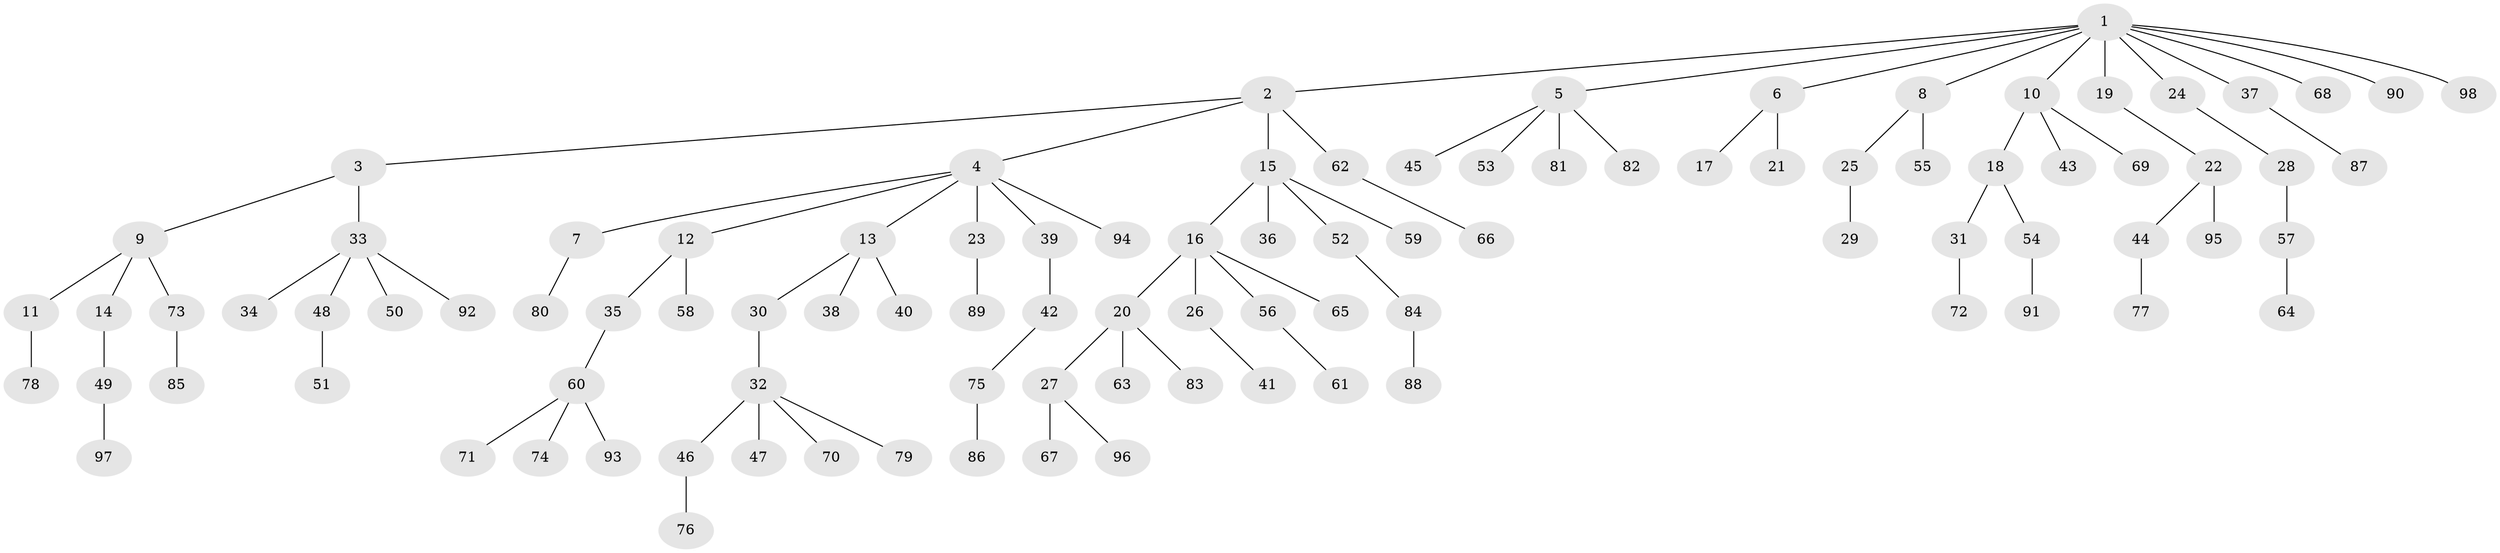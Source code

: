 // Generated by graph-tools (version 1.1) at 2025/26/03/09/25 03:26:25]
// undirected, 98 vertices, 97 edges
graph export_dot {
graph [start="1"]
  node [color=gray90,style=filled];
  1;
  2;
  3;
  4;
  5;
  6;
  7;
  8;
  9;
  10;
  11;
  12;
  13;
  14;
  15;
  16;
  17;
  18;
  19;
  20;
  21;
  22;
  23;
  24;
  25;
  26;
  27;
  28;
  29;
  30;
  31;
  32;
  33;
  34;
  35;
  36;
  37;
  38;
  39;
  40;
  41;
  42;
  43;
  44;
  45;
  46;
  47;
  48;
  49;
  50;
  51;
  52;
  53;
  54;
  55;
  56;
  57;
  58;
  59;
  60;
  61;
  62;
  63;
  64;
  65;
  66;
  67;
  68;
  69;
  70;
  71;
  72;
  73;
  74;
  75;
  76;
  77;
  78;
  79;
  80;
  81;
  82;
  83;
  84;
  85;
  86;
  87;
  88;
  89;
  90;
  91;
  92;
  93;
  94;
  95;
  96;
  97;
  98;
  1 -- 2;
  1 -- 5;
  1 -- 6;
  1 -- 8;
  1 -- 10;
  1 -- 19;
  1 -- 24;
  1 -- 37;
  1 -- 68;
  1 -- 90;
  1 -- 98;
  2 -- 3;
  2 -- 4;
  2 -- 15;
  2 -- 62;
  3 -- 9;
  3 -- 33;
  4 -- 7;
  4 -- 12;
  4 -- 13;
  4 -- 23;
  4 -- 39;
  4 -- 94;
  5 -- 45;
  5 -- 53;
  5 -- 81;
  5 -- 82;
  6 -- 17;
  6 -- 21;
  7 -- 80;
  8 -- 25;
  8 -- 55;
  9 -- 11;
  9 -- 14;
  9 -- 73;
  10 -- 18;
  10 -- 43;
  10 -- 69;
  11 -- 78;
  12 -- 35;
  12 -- 58;
  13 -- 30;
  13 -- 38;
  13 -- 40;
  14 -- 49;
  15 -- 16;
  15 -- 36;
  15 -- 52;
  15 -- 59;
  16 -- 20;
  16 -- 26;
  16 -- 56;
  16 -- 65;
  18 -- 31;
  18 -- 54;
  19 -- 22;
  20 -- 27;
  20 -- 63;
  20 -- 83;
  22 -- 44;
  22 -- 95;
  23 -- 89;
  24 -- 28;
  25 -- 29;
  26 -- 41;
  27 -- 67;
  27 -- 96;
  28 -- 57;
  30 -- 32;
  31 -- 72;
  32 -- 46;
  32 -- 47;
  32 -- 70;
  32 -- 79;
  33 -- 34;
  33 -- 48;
  33 -- 50;
  33 -- 92;
  35 -- 60;
  37 -- 87;
  39 -- 42;
  42 -- 75;
  44 -- 77;
  46 -- 76;
  48 -- 51;
  49 -- 97;
  52 -- 84;
  54 -- 91;
  56 -- 61;
  57 -- 64;
  60 -- 71;
  60 -- 74;
  60 -- 93;
  62 -- 66;
  73 -- 85;
  75 -- 86;
  84 -- 88;
}
